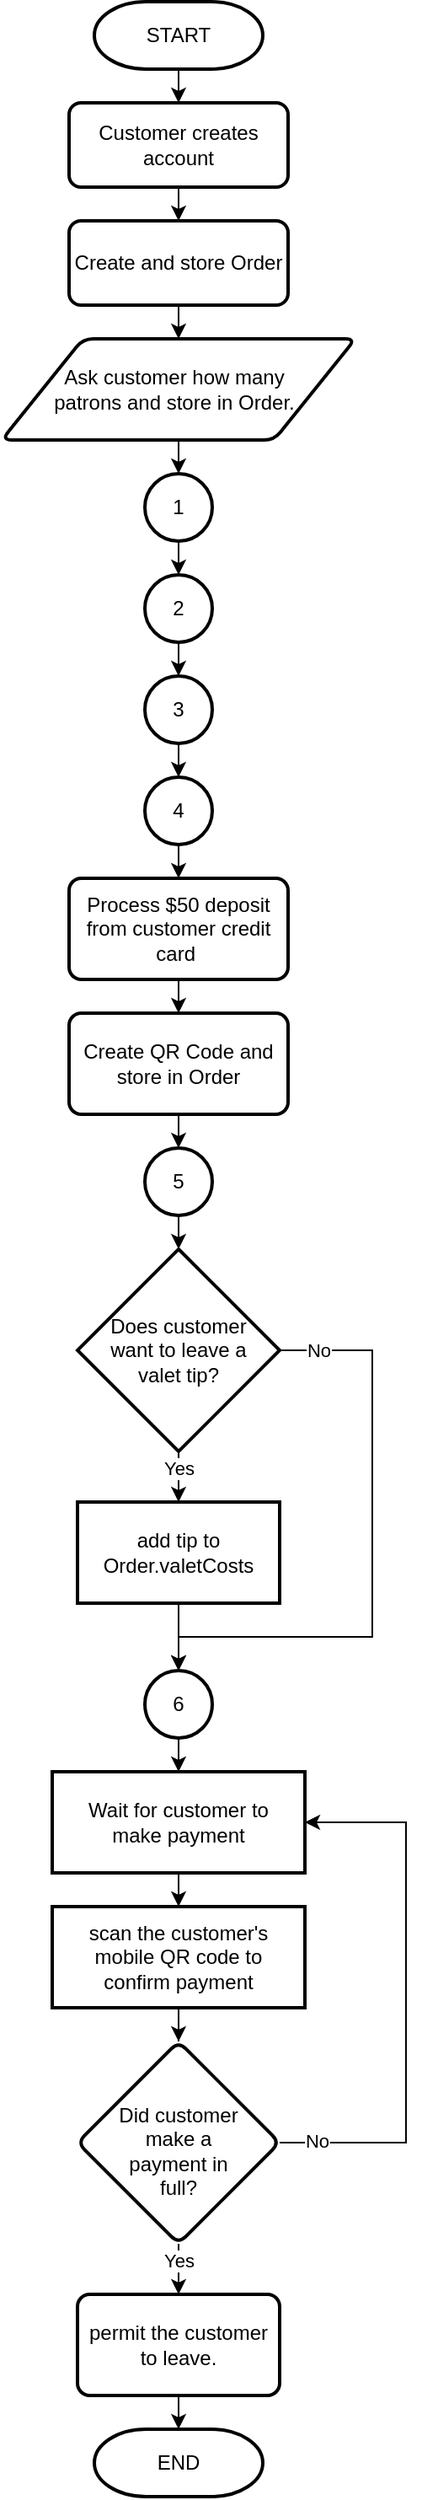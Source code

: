 <mxfile version="23.1.6" type="device">
  <diagram name="Page-1" id="GSxw2mzzj_lZXWtyE89i">
    <mxGraphModel dx="505" dy="548" grid="1" gridSize="10" guides="1" tooltips="1" connect="1" arrows="1" fold="1" page="1" pageScale="1" pageWidth="850" pageHeight="1100" math="0" shadow="0">
      <root>
        <mxCell id="0" />
        <mxCell id="1" parent="0" />
        <mxCell id="GYn86Yw5yh6Micfr2NWZ-5" value="" style="edgeStyle=orthogonalEdgeStyle;rounded=0;orthogonalLoop=1;jettySize=auto;html=1;" parent="1" source="GYn86Yw5yh6Micfr2NWZ-2" target="GYn86Yw5yh6Micfr2NWZ-4" edge="1">
          <mxGeometry relative="1" as="geometry" />
        </mxCell>
        <mxCell id="GYn86Yw5yh6Micfr2NWZ-2" value="Customer creates account" style="rounded=1;whiteSpace=wrap;html=1;absoluteArcSize=1;arcSize=14;strokeWidth=2;" parent="1" vertex="1">
          <mxGeometry x="310" y="150" width="130" height="50" as="geometry" />
        </mxCell>
        <mxCell id="GYn86Yw5yh6Micfr2NWZ-60" value="" style="edgeStyle=orthogonalEdgeStyle;rounded=0;orthogonalLoop=1;jettySize=auto;html=1;" parent="1" source="GYn86Yw5yh6Micfr2NWZ-4" target="GYn86Yw5yh6Micfr2NWZ-6" edge="1">
          <mxGeometry relative="1" as="geometry" />
        </mxCell>
        <mxCell id="GYn86Yw5yh6Micfr2NWZ-4" value="Create and store Order" style="rounded=1;whiteSpace=wrap;html=1;absoluteArcSize=1;arcSize=14;strokeWidth=2;" parent="1" vertex="1">
          <mxGeometry x="310" y="220" width="130" height="50" as="geometry" />
        </mxCell>
        <mxCell id="GYn86Yw5yh6Micfr2NWZ-8" value="" style="edgeStyle=orthogonalEdgeStyle;rounded=0;orthogonalLoop=1;jettySize=auto;html=1;" parent="1" source="GYn86Yw5yh6Micfr2NWZ-6" target="GYn86Yw5yh6Micfr2NWZ-7" edge="1">
          <mxGeometry relative="1" as="geometry" />
        </mxCell>
        <mxCell id="GYn86Yw5yh6Micfr2NWZ-6" value="Ask customer how many patrons and store in Order." style="shape=parallelogram;html=1;strokeWidth=2;perimeter=parallelogramPerimeter;whiteSpace=wrap;rounded=1;arcSize=12;size=0.23;spacingLeft=30;spacingRight=35;" parent="1" vertex="1">
          <mxGeometry x="270" y="290" width="210" height="60" as="geometry" />
        </mxCell>
        <mxCell id="GYn86Yw5yh6Micfr2NWZ-13" value="" style="edgeStyle=orthogonalEdgeStyle;rounded=0;orthogonalLoop=1;jettySize=auto;html=1;" parent="1" source="GYn86Yw5yh6Micfr2NWZ-7" target="GYn86Yw5yh6Micfr2NWZ-12" edge="1">
          <mxGeometry relative="1" as="geometry" />
        </mxCell>
        <mxCell id="GYn86Yw5yh6Micfr2NWZ-7" value="1" style="ellipse;whiteSpace=wrap;html=1;strokeWidth=2;rounded=1;arcSize=12;spacingLeft=0;spacingRight=0;" parent="1" vertex="1">
          <mxGeometry x="355" y="370" width="40" height="40" as="geometry" />
        </mxCell>
        <mxCell id="GYn86Yw5yh6Micfr2NWZ-15" value="" style="edgeStyle=orthogonalEdgeStyle;rounded=0;orthogonalLoop=1;jettySize=auto;html=1;" parent="1" source="GYn86Yw5yh6Micfr2NWZ-12" target="GYn86Yw5yh6Micfr2NWZ-14" edge="1">
          <mxGeometry relative="1" as="geometry" />
        </mxCell>
        <mxCell id="GYn86Yw5yh6Micfr2NWZ-12" value="2" style="ellipse;whiteSpace=wrap;html=1;strokeWidth=2;rounded=1;arcSize=12;spacingLeft=0;spacingRight=0;" parent="1" vertex="1">
          <mxGeometry x="355" y="430" width="40" height="40" as="geometry" />
        </mxCell>
        <mxCell id="GYn86Yw5yh6Micfr2NWZ-17" value="" style="edgeStyle=orthogonalEdgeStyle;rounded=0;orthogonalLoop=1;jettySize=auto;html=1;" parent="1" source="GYn86Yw5yh6Micfr2NWZ-14" target="GYn86Yw5yh6Micfr2NWZ-16" edge="1">
          <mxGeometry relative="1" as="geometry" />
        </mxCell>
        <mxCell id="GYn86Yw5yh6Micfr2NWZ-14" value="3" style="ellipse;whiteSpace=wrap;html=1;strokeWidth=2;rounded=1;arcSize=12;spacingLeft=0;spacingRight=0;" parent="1" vertex="1">
          <mxGeometry x="355" y="490" width="40" height="40" as="geometry" />
        </mxCell>
        <mxCell id="GYn86Yw5yh6Micfr2NWZ-19" value="" style="edgeStyle=orthogonalEdgeStyle;rounded=0;orthogonalLoop=1;jettySize=auto;html=1;" parent="1" source="GYn86Yw5yh6Micfr2NWZ-16" target="GYn86Yw5yh6Micfr2NWZ-18" edge="1">
          <mxGeometry relative="1" as="geometry" />
        </mxCell>
        <mxCell id="GYn86Yw5yh6Micfr2NWZ-16" value="4" style="ellipse;whiteSpace=wrap;html=1;strokeWidth=2;rounded=1;arcSize=12;spacingLeft=0;spacingRight=0;" parent="1" vertex="1">
          <mxGeometry x="355" y="550" width="40" height="40" as="geometry" />
        </mxCell>
        <mxCell id="GYn86Yw5yh6Micfr2NWZ-21" value="" style="edgeStyle=orthogonalEdgeStyle;rounded=0;orthogonalLoop=1;jettySize=auto;html=1;" parent="1" source="GYn86Yw5yh6Micfr2NWZ-18" target="GYn86Yw5yh6Micfr2NWZ-20" edge="1">
          <mxGeometry relative="1" as="geometry" />
        </mxCell>
        <mxCell id="GYn86Yw5yh6Micfr2NWZ-18" value="Process $50 deposit from customer credit card&amp;nbsp;" style="whiteSpace=wrap;html=1;strokeWidth=2;rounded=1;arcSize=12;spacingLeft=0;spacingRight=0;" parent="1" vertex="1">
          <mxGeometry x="310" y="610" width="130" height="60" as="geometry" />
        </mxCell>
        <mxCell id="GYn86Yw5yh6Micfr2NWZ-23" value="" style="edgeStyle=orthogonalEdgeStyle;rounded=0;orthogonalLoop=1;jettySize=auto;html=1;" parent="1" source="GYn86Yw5yh6Micfr2NWZ-20" target="GYn86Yw5yh6Micfr2NWZ-22" edge="1">
          <mxGeometry relative="1" as="geometry" />
        </mxCell>
        <mxCell id="GYn86Yw5yh6Micfr2NWZ-20" value="Create QR Code and store in Order" style="whiteSpace=wrap;html=1;strokeWidth=2;rounded=1;arcSize=12;spacingLeft=0;spacingRight=0;" parent="1" vertex="1">
          <mxGeometry x="310" y="690" width="130" height="60" as="geometry" />
        </mxCell>
        <mxCell id="GYn86Yw5yh6Micfr2NWZ-25" value="" style="edgeStyle=orthogonalEdgeStyle;rounded=0;orthogonalLoop=1;jettySize=auto;html=1;" parent="1" source="GYn86Yw5yh6Micfr2NWZ-22" target="GYn86Yw5yh6Micfr2NWZ-24" edge="1">
          <mxGeometry relative="1" as="geometry" />
        </mxCell>
        <mxCell id="GYn86Yw5yh6Micfr2NWZ-22" value="5" style="ellipse;whiteSpace=wrap;html=1;strokeWidth=2;rounded=1;arcSize=12;spacingLeft=0;spacingRight=0;" parent="1" vertex="1">
          <mxGeometry x="355" y="770" width="40" height="40" as="geometry" />
        </mxCell>
        <mxCell id="GYn86Yw5yh6Micfr2NWZ-27" value="" style="edgeStyle=orthogonalEdgeStyle;rounded=0;orthogonalLoop=1;jettySize=auto;html=1;" parent="1" source="GYn86Yw5yh6Micfr2NWZ-24" target="GYn86Yw5yh6Micfr2NWZ-26" edge="1">
          <mxGeometry relative="1" as="geometry" />
        </mxCell>
        <mxCell id="GYn86Yw5yh6Micfr2NWZ-28" value="Yes" style="edgeLabel;html=1;align=center;verticalAlign=middle;resizable=0;points=[];" parent="GYn86Yw5yh6Micfr2NWZ-27" vertex="1" connectable="0">
          <mxGeometry x="-0.26" y="1" relative="1" as="geometry">
            <mxPoint x="-1" y="-9" as="offset" />
          </mxGeometry>
        </mxCell>
        <mxCell id="GYn86Yw5yh6Micfr2NWZ-33" style="edgeStyle=orthogonalEdgeStyle;rounded=0;orthogonalLoop=1;jettySize=auto;html=1;entryX=0.5;entryY=0;entryDx=0;entryDy=0;" parent="1" source="GYn86Yw5yh6Micfr2NWZ-24" target="GYn86Yw5yh6Micfr2NWZ-29" edge="1">
          <mxGeometry relative="1" as="geometry">
            <Array as="points">
              <mxPoint x="490" y="890" />
              <mxPoint x="490" y="1060" />
              <mxPoint x="375" y="1060" />
            </Array>
          </mxGeometry>
        </mxCell>
        <mxCell id="GYn86Yw5yh6Micfr2NWZ-34" value="No" style="edgeLabel;html=1;align=center;verticalAlign=middle;resizable=0;points=[];" parent="GYn86Yw5yh6Micfr2NWZ-33" vertex="1" connectable="0">
          <mxGeometry x="-0.832" y="1" relative="1" as="geometry">
            <mxPoint x="-7" y="1" as="offset" />
          </mxGeometry>
        </mxCell>
        <mxCell id="GYn86Yw5yh6Micfr2NWZ-24" value="Does customer want to leave a valet tip?" style="strokeWidth=2;html=1;shape=mxgraph.flowchart.decision;whiteSpace=wrap;spacingLeft=15;spacingRight=15;" parent="1" vertex="1">
          <mxGeometry x="315" y="830" width="120" height="120" as="geometry" />
        </mxCell>
        <mxCell id="GYn86Yw5yh6Micfr2NWZ-30" value="" style="edgeStyle=orthogonalEdgeStyle;rounded=0;orthogonalLoop=1;jettySize=auto;html=1;" parent="1" source="GYn86Yw5yh6Micfr2NWZ-26" target="GYn86Yw5yh6Micfr2NWZ-29" edge="1">
          <mxGeometry relative="1" as="geometry" />
        </mxCell>
        <mxCell id="GYn86Yw5yh6Micfr2NWZ-26" value="add tip to Order.valetCosts" style="whiteSpace=wrap;html=1;strokeWidth=2;spacingLeft=15;spacingRight=15;" parent="1" vertex="1">
          <mxGeometry x="315" y="980" width="120" height="60" as="geometry" />
        </mxCell>
        <mxCell id="-Rx2pQcr3lDNFqoRfUV_-1" value="" style="edgeStyle=orthogonalEdgeStyle;rounded=0;orthogonalLoop=1;jettySize=auto;html=1;" edge="1" parent="1" source="GYn86Yw5yh6Micfr2NWZ-29" target="GYn86Yw5yh6Micfr2NWZ-50">
          <mxGeometry relative="1" as="geometry" />
        </mxCell>
        <mxCell id="GYn86Yw5yh6Micfr2NWZ-29" value="6" style="ellipse;whiteSpace=wrap;html=1;strokeWidth=2;rounded=1;arcSize=12;spacingLeft=0;spacingRight=0;" parent="1" vertex="1">
          <mxGeometry x="355" y="1080" width="40" height="40" as="geometry" />
        </mxCell>
        <mxCell id="GYn86Yw5yh6Micfr2NWZ-49" value="" style="edgeStyle=orthogonalEdgeStyle;rounded=0;orthogonalLoop=1;jettySize=auto;html=1;" parent="1" source="GYn86Yw5yh6Micfr2NWZ-35" target="GYn86Yw5yh6Micfr2NWZ-48" edge="1">
          <mxGeometry relative="1" as="geometry" />
        </mxCell>
        <mxCell id="GYn86Yw5yh6Micfr2NWZ-53" value="Yes" style="edgeLabel;html=1;align=center;verticalAlign=middle;resizable=0;points=[];" parent="GYn86Yw5yh6Micfr2NWZ-49" vertex="1" connectable="0">
          <mxGeometry x="-0.15" y="3" relative="1" as="geometry">
            <mxPoint x="3" y="-9" as="offset" />
          </mxGeometry>
        </mxCell>
        <mxCell id="GYn86Yw5yh6Micfr2NWZ-54" style="edgeStyle=orthogonalEdgeStyle;rounded=0;orthogonalLoop=1;jettySize=auto;html=1;entryX=1;entryY=0.5;entryDx=0;entryDy=0;" parent="1" source="GYn86Yw5yh6Micfr2NWZ-35" target="GYn86Yw5yh6Micfr2NWZ-50" edge="1">
          <mxGeometry relative="1" as="geometry">
            <Array as="points">
              <mxPoint x="510" y="1360" />
              <mxPoint x="510" y="1170" />
            </Array>
          </mxGeometry>
        </mxCell>
        <mxCell id="GYn86Yw5yh6Micfr2NWZ-55" value="No" style="edgeLabel;html=1;align=center;verticalAlign=middle;resizable=0;points=[];" parent="GYn86Yw5yh6Micfr2NWZ-54" vertex="1" connectable="0">
          <mxGeometry x="-0.867" y="1" relative="1" as="geometry">
            <mxPoint as="offset" />
          </mxGeometry>
        </mxCell>
        <mxCell id="GYn86Yw5yh6Micfr2NWZ-35" value="Did customer make a payment in full?" style="rhombus;whiteSpace=wrap;html=1;strokeWidth=2;rounded=1;arcSize=12;spacingLeft=20;spacingRight=20;spacingTop=9;" parent="1" vertex="1">
          <mxGeometry x="315" y="1300" width="120" height="120" as="geometry" />
        </mxCell>
        <mxCell id="GYn86Yw5yh6Micfr2NWZ-43" value="" style="edgeStyle=orthogonalEdgeStyle;rounded=0;orthogonalLoop=1;jettySize=auto;html=1;" parent="1" source="GYn86Yw5yh6Micfr2NWZ-41" target="GYn86Yw5yh6Micfr2NWZ-35" edge="1">
          <mxGeometry relative="1" as="geometry" />
        </mxCell>
        <mxCell id="GYn86Yw5yh6Micfr2NWZ-41" value="scan the customer&#39;s mobile QR code to confirm payment" style="whiteSpace=wrap;html=1;strokeWidth=2;spacingLeft=15;spacingRight=15;" parent="1" vertex="1">
          <mxGeometry x="300" y="1220" width="150" height="60" as="geometry" />
        </mxCell>
        <mxCell id="GYn86Yw5yh6Micfr2NWZ-57" value="" style="edgeStyle=orthogonalEdgeStyle;rounded=0;orthogonalLoop=1;jettySize=auto;html=1;" parent="1" source="GYn86Yw5yh6Micfr2NWZ-48" target="GYn86Yw5yh6Micfr2NWZ-56" edge="1">
          <mxGeometry relative="1" as="geometry" />
        </mxCell>
        <mxCell id="GYn86Yw5yh6Micfr2NWZ-48" value="permit the customer to leave." style="whiteSpace=wrap;html=1;strokeWidth=2;rounded=1;arcSize=12;spacingLeft=0;spacingRight=0;spacingTop=0;" parent="1" vertex="1">
          <mxGeometry x="315" y="1450" width="120" height="60" as="geometry" />
        </mxCell>
        <mxCell id="GYn86Yw5yh6Micfr2NWZ-52" value="" style="edgeStyle=orthogonalEdgeStyle;rounded=0;orthogonalLoop=1;jettySize=auto;html=1;" parent="1" source="GYn86Yw5yh6Micfr2NWZ-50" target="GYn86Yw5yh6Micfr2NWZ-41" edge="1">
          <mxGeometry relative="1" as="geometry" />
        </mxCell>
        <mxCell id="GYn86Yw5yh6Micfr2NWZ-50" value="Wait for customer to make payment" style="whiteSpace=wrap;html=1;strokeWidth=2;spacingLeft=15;spacingRight=15;" parent="1" vertex="1">
          <mxGeometry x="300" y="1140" width="150" height="60" as="geometry" />
        </mxCell>
        <mxCell id="GYn86Yw5yh6Micfr2NWZ-56" value="END" style="strokeWidth=2;html=1;shape=mxgraph.flowchart.terminator;whiteSpace=wrap;" parent="1" vertex="1">
          <mxGeometry x="325" y="1530" width="100" height="40" as="geometry" />
        </mxCell>
        <mxCell id="-Rx2pQcr3lDNFqoRfUV_-3" value="" style="edgeStyle=orthogonalEdgeStyle;rounded=0;orthogonalLoop=1;jettySize=auto;html=1;entryX=0.5;entryY=0;entryDx=0;entryDy=0;" edge="1" parent="1" source="GYn86Yw5yh6Micfr2NWZ-58" target="GYn86Yw5yh6Micfr2NWZ-2">
          <mxGeometry relative="1" as="geometry" />
        </mxCell>
        <mxCell id="GYn86Yw5yh6Micfr2NWZ-58" value="START" style="strokeWidth=2;html=1;shape=mxgraph.flowchart.terminator;whiteSpace=wrap;" parent="1" vertex="1">
          <mxGeometry x="325" y="90" width="100" height="40" as="geometry" />
        </mxCell>
      </root>
    </mxGraphModel>
  </diagram>
</mxfile>
